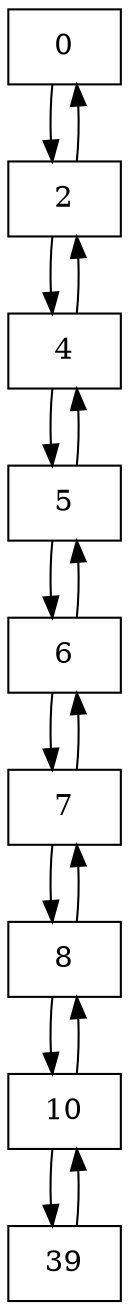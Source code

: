 digraph G {
node [shape=record];
0;
0->2;
2;
2->4;
2->0;
4;
4->5;
4->2;
5;
5->6;
5->4;
6;
6->7;
6->5;
7;
7->8;
7->6;
8;
8->10;
8->7;
10;
10->39;
10->8;
39;
39->10;
}